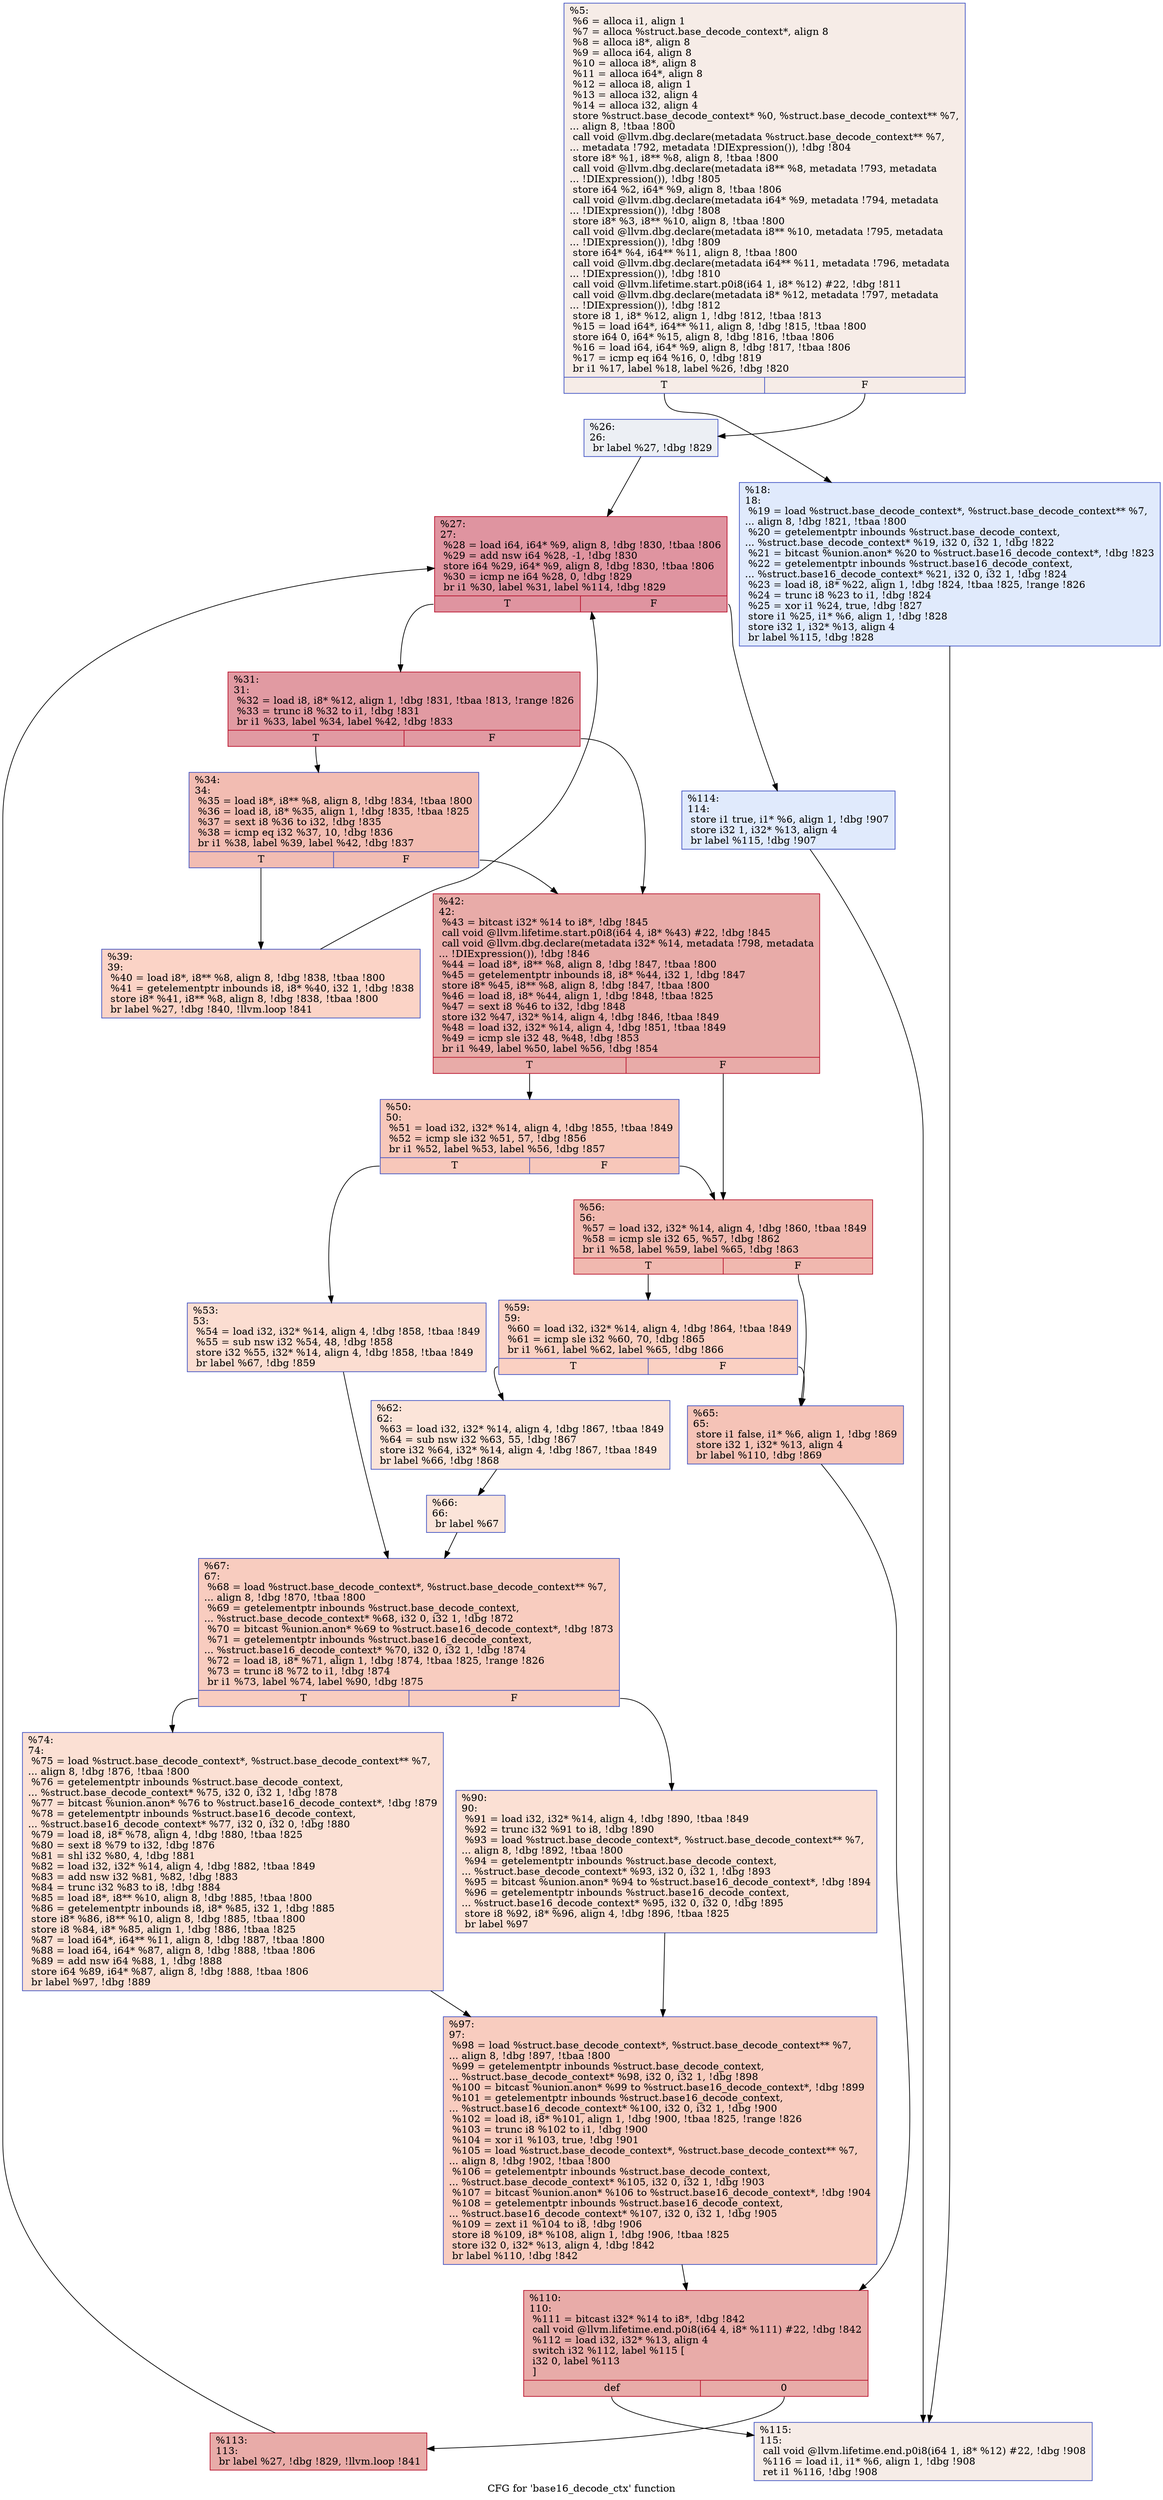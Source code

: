 digraph "CFG for 'base16_decode_ctx' function" {
	label="CFG for 'base16_decode_ctx' function";

	Node0xdae470 [shape=record,color="#3d50c3ff", style=filled, fillcolor="#ead5c970",label="{%5:\l  %6 = alloca i1, align 1\l  %7 = alloca %struct.base_decode_context*, align 8\l  %8 = alloca i8*, align 8\l  %9 = alloca i64, align 8\l  %10 = alloca i8*, align 8\l  %11 = alloca i64*, align 8\l  %12 = alloca i8, align 1\l  %13 = alloca i32, align 4\l  %14 = alloca i32, align 4\l  store %struct.base_decode_context* %0, %struct.base_decode_context** %7,\l... align 8, !tbaa !800\l  call void @llvm.dbg.declare(metadata %struct.base_decode_context** %7,\l... metadata !792, metadata !DIExpression()), !dbg !804\l  store i8* %1, i8** %8, align 8, !tbaa !800\l  call void @llvm.dbg.declare(metadata i8** %8, metadata !793, metadata\l... !DIExpression()), !dbg !805\l  store i64 %2, i64* %9, align 8, !tbaa !806\l  call void @llvm.dbg.declare(metadata i64* %9, metadata !794, metadata\l... !DIExpression()), !dbg !808\l  store i8* %3, i8** %10, align 8, !tbaa !800\l  call void @llvm.dbg.declare(metadata i8** %10, metadata !795, metadata\l... !DIExpression()), !dbg !809\l  store i64* %4, i64** %11, align 8, !tbaa !800\l  call void @llvm.dbg.declare(metadata i64** %11, metadata !796, metadata\l... !DIExpression()), !dbg !810\l  call void @llvm.lifetime.start.p0i8(i64 1, i8* %12) #22, !dbg !811\l  call void @llvm.dbg.declare(metadata i8* %12, metadata !797, metadata\l... !DIExpression()), !dbg !812\l  store i8 1, i8* %12, align 1, !dbg !812, !tbaa !813\l  %15 = load i64*, i64** %11, align 8, !dbg !815, !tbaa !800\l  store i64 0, i64* %15, align 8, !dbg !816, !tbaa !806\l  %16 = load i64, i64* %9, align 8, !dbg !817, !tbaa !806\l  %17 = icmp eq i64 %16, 0, !dbg !819\l  br i1 %17, label %18, label %26, !dbg !820\l|{<s0>T|<s1>F}}"];
	Node0xdae470:s0 -> Node0xdae4c0;
	Node0xdae470:s1 -> Node0xdd3c20;
	Node0xdae4c0 [shape=record,color="#3d50c3ff", style=filled, fillcolor="#b9d0f970",label="{%18:\l18:                                               \l  %19 = load %struct.base_decode_context*, %struct.base_decode_context** %7,\l... align 8, !dbg !821, !tbaa !800\l  %20 = getelementptr inbounds %struct.base_decode_context,\l... %struct.base_decode_context* %19, i32 0, i32 1, !dbg !822\l  %21 = bitcast %union.anon* %20 to %struct.base16_decode_context*, !dbg !823\l  %22 = getelementptr inbounds %struct.base16_decode_context,\l... %struct.base16_decode_context* %21, i32 0, i32 1, !dbg !824\l  %23 = load i8, i8* %22, align 1, !dbg !824, !tbaa !825, !range !826\l  %24 = trunc i8 %23 to i1, !dbg !824\l  %25 = xor i1 %24, true, !dbg !827\l  store i1 %25, i1* %6, align 1, !dbg !828\l  store i32 1, i32* %13, align 4\l  br label %115, !dbg !828\l}"];
	Node0xdae4c0 -> Node0xdd4260;
	Node0xdd3c20 [shape=record,color="#3d50c3ff", style=filled, fillcolor="#d4dbe670",label="{%26:\l26:                                               \l  br label %27, !dbg !829\l}"];
	Node0xdd3c20 -> Node0xdd3c70;
	Node0xdd3c70 [shape=record,color="#b70d28ff", style=filled, fillcolor="#b70d2870",label="{%27:\l27:                                               \l  %28 = load i64, i64* %9, align 8, !dbg !830, !tbaa !806\l  %29 = add nsw i64 %28, -1, !dbg !830\l  store i64 %29, i64* %9, align 8, !dbg !830, !tbaa !806\l  %30 = icmp ne i64 %28, 0, !dbg !829\l  br i1 %30, label %31, label %114, !dbg !829\l|{<s0>T|<s1>F}}"];
	Node0xdd3c70:s0 -> Node0xdd3cc0;
	Node0xdd3c70:s1 -> Node0xdd4210;
	Node0xdd3cc0 [shape=record,color="#b70d28ff", style=filled, fillcolor="#bb1b2c70",label="{%31:\l31:                                               \l  %32 = load i8, i8* %12, align 1, !dbg !831, !tbaa !813, !range !826\l  %33 = trunc i8 %32 to i1, !dbg !831\l  br i1 %33, label %34, label %42, !dbg !833\l|{<s0>T|<s1>F}}"];
	Node0xdd3cc0:s0 -> Node0xdd3d10;
	Node0xdd3cc0:s1 -> Node0xdd3db0;
	Node0xdd3d10 [shape=record,color="#3d50c3ff", style=filled, fillcolor="#e1675170",label="{%34:\l34:                                               \l  %35 = load i8*, i8** %8, align 8, !dbg !834, !tbaa !800\l  %36 = load i8, i8* %35, align 1, !dbg !835, !tbaa !825\l  %37 = sext i8 %36 to i32, !dbg !835\l  %38 = icmp eq i32 %37, 10, !dbg !836\l  br i1 %38, label %39, label %42, !dbg !837\l|{<s0>T|<s1>F}}"];
	Node0xdd3d10:s0 -> Node0xdd3d60;
	Node0xdd3d10:s1 -> Node0xdd3db0;
	Node0xdd3d60 [shape=record,color="#3d50c3ff", style=filled, fillcolor="#f59c7d70",label="{%39:\l39:                                               \l  %40 = load i8*, i8** %8, align 8, !dbg !838, !tbaa !800\l  %41 = getelementptr inbounds i8, i8* %40, i32 1, !dbg !838\l  store i8* %41, i8** %8, align 8, !dbg !838, !tbaa !800\l  br label %27, !dbg !840, !llvm.loop !841\l}"];
	Node0xdd3d60 -> Node0xdd3c70;
	Node0xdd3db0 [shape=record,color="#b70d28ff", style=filled, fillcolor="#cc403a70",label="{%42:\l42:                                               \l  %43 = bitcast i32* %14 to i8*, !dbg !845\l  call void @llvm.lifetime.start.p0i8(i64 4, i8* %43) #22, !dbg !845\l  call void @llvm.dbg.declare(metadata i32* %14, metadata !798, metadata\l... !DIExpression()), !dbg !846\l  %44 = load i8*, i8** %8, align 8, !dbg !847, !tbaa !800\l  %45 = getelementptr inbounds i8, i8* %44, i32 1, !dbg !847\l  store i8* %45, i8** %8, align 8, !dbg !847, !tbaa !800\l  %46 = load i8, i8* %44, align 1, !dbg !848, !tbaa !825\l  %47 = sext i8 %46 to i32, !dbg !848\l  store i32 %47, i32* %14, align 4, !dbg !846, !tbaa !849\l  %48 = load i32, i32* %14, align 4, !dbg !851, !tbaa !849\l  %49 = icmp sle i32 48, %48, !dbg !853\l  br i1 %49, label %50, label %56, !dbg !854\l|{<s0>T|<s1>F}}"];
	Node0xdd3db0:s0 -> Node0xdd3e00;
	Node0xdd3db0:s1 -> Node0xdd3ea0;
	Node0xdd3e00 [shape=record,color="#3d50c3ff", style=filled, fillcolor="#ec7f6370",label="{%50:\l50:                                               \l  %51 = load i32, i32* %14, align 4, !dbg !855, !tbaa !849\l  %52 = icmp sle i32 %51, 57, !dbg !856\l  br i1 %52, label %53, label %56, !dbg !857\l|{<s0>T|<s1>F}}"];
	Node0xdd3e00:s0 -> Node0xdd3e50;
	Node0xdd3e00:s1 -> Node0xdd3ea0;
	Node0xdd3e50 [shape=record,color="#3d50c3ff", style=filled, fillcolor="#f7b39670",label="{%53:\l53:                                               \l  %54 = load i32, i32* %14, align 4, !dbg !858, !tbaa !849\l  %55 = sub nsw i32 %54, 48, !dbg !858\l  store i32 %55, i32* %14, align 4, !dbg !858, !tbaa !849\l  br label %67, !dbg !859\l}"];
	Node0xdd3e50 -> Node0xdd4030;
	Node0xdd3ea0 [shape=record,color="#b70d28ff", style=filled, fillcolor="#dc5d4a70",label="{%56:\l56:                                               \l  %57 = load i32, i32* %14, align 4, !dbg !860, !tbaa !849\l  %58 = icmp sle i32 65, %57, !dbg !862\l  br i1 %58, label %59, label %65, !dbg !863\l|{<s0>T|<s1>F}}"];
	Node0xdd3ea0:s0 -> Node0xdd3ef0;
	Node0xdd3ea0:s1 -> Node0xdd3f90;
	Node0xdd3ef0 [shape=record,color="#3d50c3ff", style=filled, fillcolor="#f3947570",label="{%59:\l59:                                               \l  %60 = load i32, i32* %14, align 4, !dbg !864, !tbaa !849\l  %61 = icmp sle i32 %60, 70, !dbg !865\l  br i1 %61, label %62, label %65, !dbg !866\l|{<s0>T|<s1>F}}"];
	Node0xdd3ef0:s0 -> Node0xdd3f40;
	Node0xdd3ef0:s1 -> Node0xdd3f90;
	Node0xdd3f40 [shape=record,color="#3d50c3ff", style=filled, fillcolor="#f5c1a970",label="{%62:\l62:                                               \l  %63 = load i32, i32* %14, align 4, !dbg !867, !tbaa !849\l  %64 = sub nsw i32 %63, 55, !dbg !867\l  store i32 %64, i32* %14, align 4, !dbg !867, !tbaa !849\l  br label %66, !dbg !868\l}"];
	Node0xdd3f40 -> Node0xdd3fe0;
	Node0xdd3f90 [shape=record,color="#3d50c3ff", style=filled, fillcolor="#e8765c70",label="{%65:\l65:                                               \l  store i1 false, i1* %6, align 1, !dbg !869\l  store i32 1, i32* %13, align 4\l  br label %110, !dbg !869\l}"];
	Node0xdd3f90 -> Node0xdd4170;
	Node0xdd3fe0 [shape=record,color="#3d50c3ff", style=filled, fillcolor="#f5c1a970",label="{%66:\l66:                                               \l  br label %67\l}"];
	Node0xdd3fe0 -> Node0xdd4030;
	Node0xdd4030 [shape=record,color="#3d50c3ff", style=filled, fillcolor="#f08b6e70",label="{%67:\l67:                                               \l  %68 = load %struct.base_decode_context*, %struct.base_decode_context** %7,\l... align 8, !dbg !870, !tbaa !800\l  %69 = getelementptr inbounds %struct.base_decode_context,\l... %struct.base_decode_context* %68, i32 0, i32 1, !dbg !872\l  %70 = bitcast %union.anon* %69 to %struct.base16_decode_context*, !dbg !873\l  %71 = getelementptr inbounds %struct.base16_decode_context,\l... %struct.base16_decode_context* %70, i32 0, i32 1, !dbg !874\l  %72 = load i8, i8* %71, align 1, !dbg !874, !tbaa !825, !range !826\l  %73 = trunc i8 %72 to i1, !dbg !874\l  br i1 %73, label %74, label %90, !dbg !875\l|{<s0>T|<s1>F}}"];
	Node0xdd4030:s0 -> Node0xdd4080;
	Node0xdd4030:s1 -> Node0xdd40d0;
	Node0xdd4080 [shape=record,color="#3d50c3ff", style=filled, fillcolor="#f7b99e70",label="{%74:\l74:                                               \l  %75 = load %struct.base_decode_context*, %struct.base_decode_context** %7,\l... align 8, !dbg !876, !tbaa !800\l  %76 = getelementptr inbounds %struct.base_decode_context,\l... %struct.base_decode_context* %75, i32 0, i32 1, !dbg !878\l  %77 = bitcast %union.anon* %76 to %struct.base16_decode_context*, !dbg !879\l  %78 = getelementptr inbounds %struct.base16_decode_context,\l... %struct.base16_decode_context* %77, i32 0, i32 0, !dbg !880\l  %79 = load i8, i8* %78, align 4, !dbg !880, !tbaa !825\l  %80 = sext i8 %79 to i32, !dbg !876\l  %81 = shl i32 %80, 4, !dbg !881\l  %82 = load i32, i32* %14, align 4, !dbg !882, !tbaa !849\l  %83 = add nsw i32 %81, %82, !dbg !883\l  %84 = trunc i32 %83 to i8, !dbg !884\l  %85 = load i8*, i8** %10, align 8, !dbg !885, !tbaa !800\l  %86 = getelementptr inbounds i8, i8* %85, i32 1, !dbg !885\l  store i8* %86, i8** %10, align 8, !dbg !885, !tbaa !800\l  store i8 %84, i8* %85, align 1, !dbg !886, !tbaa !825\l  %87 = load i64*, i64** %11, align 8, !dbg !887, !tbaa !800\l  %88 = load i64, i64* %87, align 8, !dbg !888, !tbaa !806\l  %89 = add nsw i64 %88, 1, !dbg !888\l  store i64 %89, i64* %87, align 8, !dbg !888, !tbaa !806\l  br label %97, !dbg !889\l}"];
	Node0xdd4080 -> Node0xdd4120;
	Node0xdd40d0 [shape=record,color="#3d50c3ff", style=filled, fillcolor="#f7b99e70",label="{%90:\l90:                                               \l  %91 = load i32, i32* %14, align 4, !dbg !890, !tbaa !849\l  %92 = trunc i32 %91 to i8, !dbg !890\l  %93 = load %struct.base_decode_context*, %struct.base_decode_context** %7,\l... align 8, !dbg !892, !tbaa !800\l  %94 = getelementptr inbounds %struct.base_decode_context,\l... %struct.base_decode_context* %93, i32 0, i32 1, !dbg !893\l  %95 = bitcast %union.anon* %94 to %struct.base16_decode_context*, !dbg !894\l  %96 = getelementptr inbounds %struct.base16_decode_context,\l... %struct.base16_decode_context* %95, i32 0, i32 0, !dbg !895\l  store i8 %92, i8* %96, align 4, !dbg !896, !tbaa !825\l  br label %97\l}"];
	Node0xdd40d0 -> Node0xdd4120;
	Node0xdd4120 [shape=record,color="#3d50c3ff", style=filled, fillcolor="#f08b6e70",label="{%97:\l97:                                               \l  %98 = load %struct.base_decode_context*, %struct.base_decode_context** %7,\l... align 8, !dbg !897, !tbaa !800\l  %99 = getelementptr inbounds %struct.base_decode_context,\l... %struct.base_decode_context* %98, i32 0, i32 1, !dbg !898\l  %100 = bitcast %union.anon* %99 to %struct.base16_decode_context*, !dbg !899\l  %101 = getelementptr inbounds %struct.base16_decode_context,\l... %struct.base16_decode_context* %100, i32 0, i32 1, !dbg !900\l  %102 = load i8, i8* %101, align 1, !dbg !900, !tbaa !825, !range !826\l  %103 = trunc i8 %102 to i1, !dbg !900\l  %104 = xor i1 %103, true, !dbg !901\l  %105 = load %struct.base_decode_context*, %struct.base_decode_context** %7,\l... align 8, !dbg !902, !tbaa !800\l  %106 = getelementptr inbounds %struct.base_decode_context,\l... %struct.base_decode_context* %105, i32 0, i32 1, !dbg !903\l  %107 = bitcast %union.anon* %106 to %struct.base16_decode_context*, !dbg !904\l  %108 = getelementptr inbounds %struct.base16_decode_context,\l... %struct.base16_decode_context* %107, i32 0, i32 1, !dbg !905\l  %109 = zext i1 %104 to i8, !dbg !906\l  store i8 %109, i8* %108, align 1, !dbg !906, !tbaa !825\l  store i32 0, i32* %13, align 4, !dbg !842\l  br label %110, !dbg !842\l}"];
	Node0xdd4120 -> Node0xdd4170;
	Node0xdd4170 [shape=record,color="#b70d28ff", style=filled, fillcolor="#cc403a70",label="{%110:\l110:                                              \l  %111 = bitcast i32* %14 to i8*, !dbg !842\l  call void @llvm.lifetime.end.p0i8(i64 4, i8* %111) #22, !dbg !842\l  %112 = load i32, i32* %13, align 4\l  switch i32 %112, label %115 [\l    i32 0, label %113\l  ]\l|{<s0>def|<s1>0}}"];
	Node0xdd4170:s0 -> Node0xdd4260;
	Node0xdd4170:s1 -> Node0xdd41c0;
	Node0xdd41c0 [shape=record,color="#b70d28ff", style=filled, fillcolor="#cc403a70",label="{%113:\l113:                                              \l  br label %27, !dbg !829, !llvm.loop !841\l}"];
	Node0xdd41c0 -> Node0xdd3c70;
	Node0xdd4210 [shape=record,color="#3d50c3ff", style=filled, fillcolor="#b9d0f970",label="{%114:\l114:                                              \l  store i1 true, i1* %6, align 1, !dbg !907\l  store i32 1, i32* %13, align 4\l  br label %115, !dbg !907\l}"];
	Node0xdd4210 -> Node0xdd4260;
	Node0xdd4260 [shape=record,color="#3d50c3ff", style=filled, fillcolor="#ead5c970",label="{%115:\l115:                                              \l  call void @llvm.lifetime.end.p0i8(i64 1, i8* %12) #22, !dbg !908\l  %116 = load i1, i1* %6, align 1, !dbg !908\l  ret i1 %116, !dbg !908\l}"];
}
